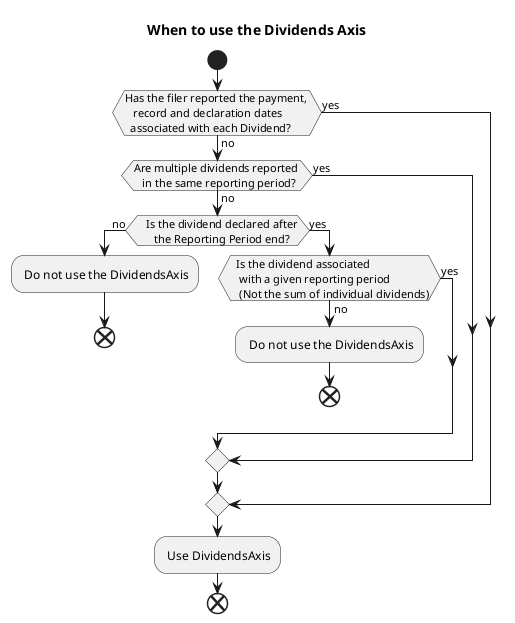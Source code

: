 @startuml dividends_Per_Share
title "When to use the Dividends Axis"
!pragma useVerticalIf on
start

 
 if (Has the filer reported the payment, 
   record and declaration dates
  associated with each Dividend?) then (no)

   if (Are multiple dividends reported 
   in the same reporting period?) then (no)

      
      if (   Is the dividend declared after
      the Reporting Period end?) then (no)
      
      : Do not use the DividendsAxis;
      end
      
 else (yes)
   if (  Is the dividend associated 
   with a given reporting period 
   (Not the sum of individual dividends)) then (no)
   : Do not use the DividendsAxis;
   end 
      
   else (yes)
   endif

    endif 
      

      
 else (yes)

    endif 
      
      
 else (yes)

    endif 

                 : Use DividendsAxis;
               
                        
    
end

@enduml